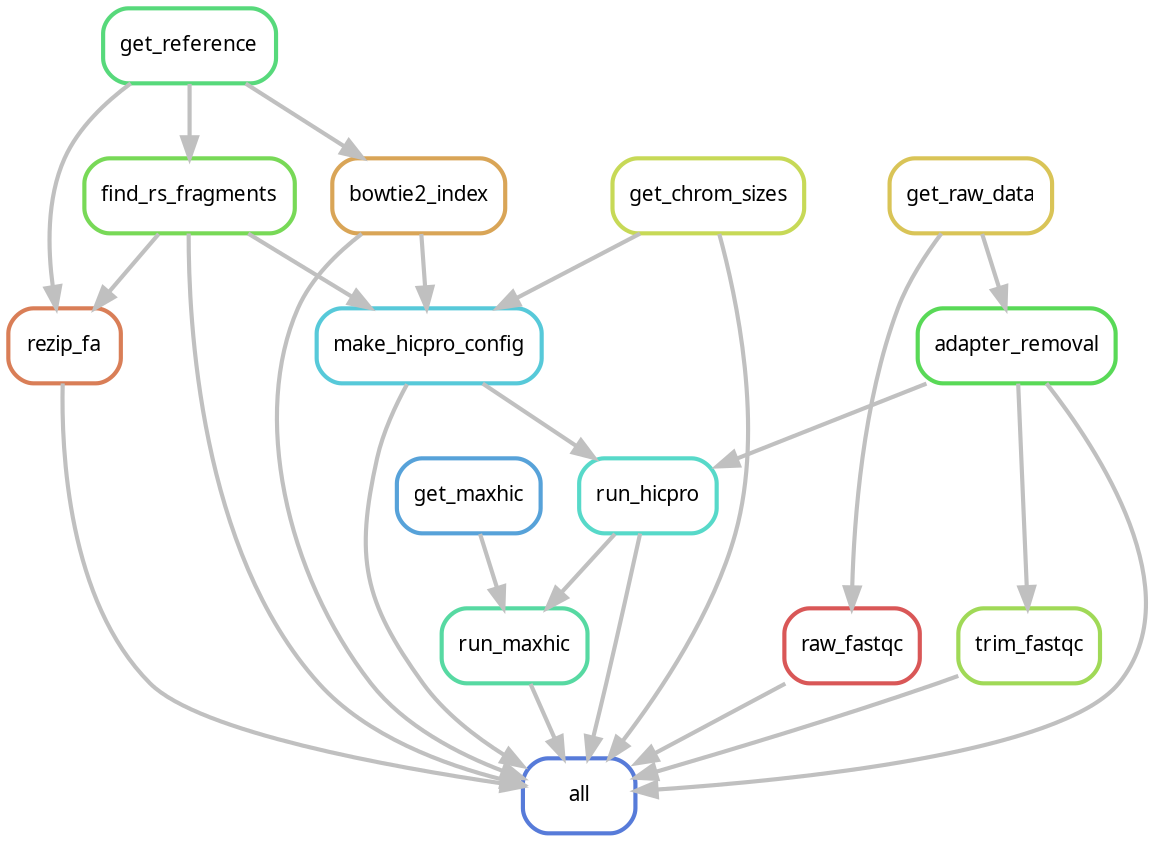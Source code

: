 digraph snakemake_dag {
    graph[bgcolor=white, margin=0];
    node[shape=box, style=rounded, fontname=sans,                 fontsize=10, penwidth=2];
    edge[penwidth=2, color=grey];
	0[label = "all", color = "0.62 0.6 0.85", style="rounded"];
	1[label = "trim_fastqc", color = "0.24 0.6 0.85", style="rounded"];
	2[label = "run_hicpro", color = "0.48 0.6 0.85", style="rounded"];
	3[label = "adapter_removal", color = "0.33 0.6 0.85", style="rounded"];
	4[label = "raw_fastqc", color = "0.00 0.6 0.85", style="rounded"];
	5[label = "bowtie2_index", color = "0.10 0.6 0.85", style="rounded"];
	6[label = "get_chrom_sizes", color = "0.19 0.6 0.85", style="rounded"];
	7[label = "run_maxhic", color = "0.43 0.6 0.85", style="rounded"];
	8[label = "find_rs_fragments", color = "0.29 0.6 0.85", style="rounded"];
	9[label = "make_hicpro_config", color = "0.52 0.6 0.85", style="rounded"];
	10[label = "rezip_fa", color = "0.05 0.6 0.85", style="rounded"];
	11[label = "get_raw_data", color = "0.14 0.6 0.85", style="rounded"];
	12[label = "get_reference", color = "0.38 0.6 0.85", style="rounded"];
	13[label = "get_maxhic", color = "0.57 0.6 0.85", style="rounded"];
	4 -> 0
	10 -> 0
	5 -> 0
	6 -> 0
	1 -> 0
	8 -> 0
	3 -> 0
	7 -> 0
	2 -> 0
	9 -> 0
	3 -> 1
	3 -> 2
	9 -> 2
	11 -> 3
	11 -> 4
	12 -> 5
	2 -> 7
	13 -> 7
	12 -> 8
	6 -> 9
	8 -> 9
	5 -> 9
	12 -> 10
	8 -> 10
}            
